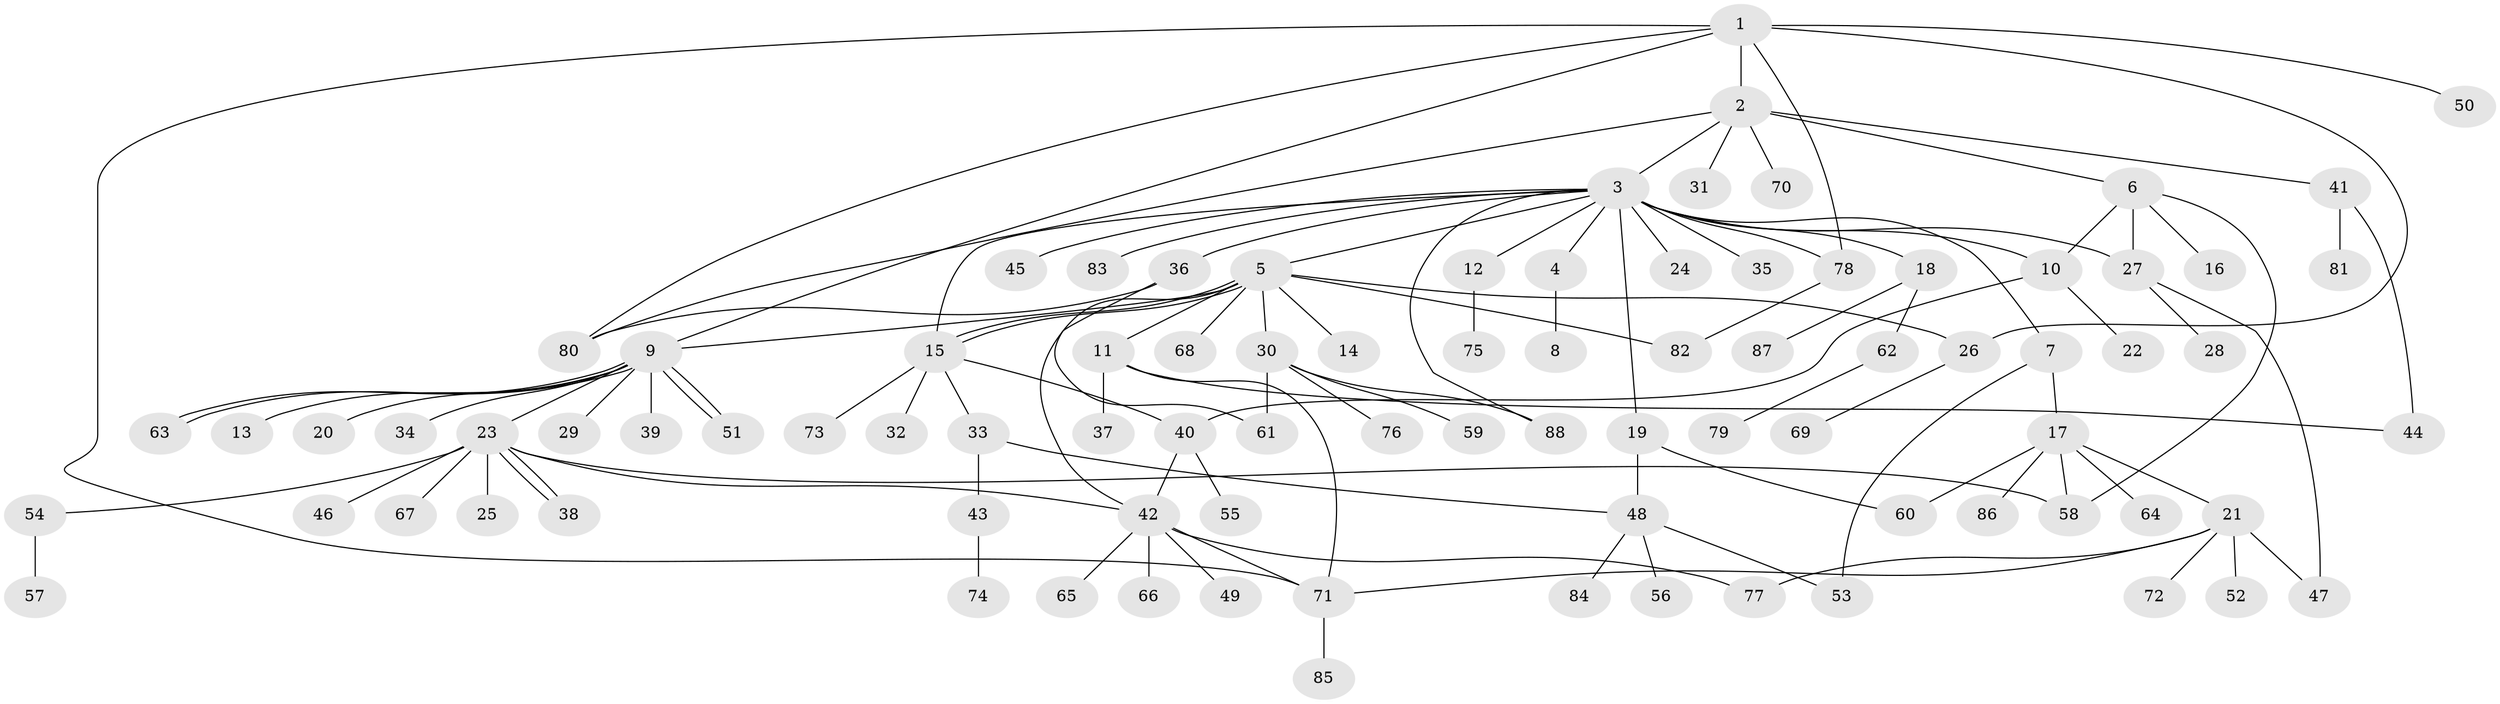 // Generated by graph-tools (version 1.1) at 2025/11/02/27/25 16:11:12]
// undirected, 88 vertices, 116 edges
graph export_dot {
graph [start="1"]
  node [color=gray90,style=filled];
  1;
  2;
  3;
  4;
  5;
  6;
  7;
  8;
  9;
  10;
  11;
  12;
  13;
  14;
  15;
  16;
  17;
  18;
  19;
  20;
  21;
  22;
  23;
  24;
  25;
  26;
  27;
  28;
  29;
  30;
  31;
  32;
  33;
  34;
  35;
  36;
  37;
  38;
  39;
  40;
  41;
  42;
  43;
  44;
  45;
  46;
  47;
  48;
  49;
  50;
  51;
  52;
  53;
  54;
  55;
  56;
  57;
  58;
  59;
  60;
  61;
  62;
  63;
  64;
  65;
  66;
  67;
  68;
  69;
  70;
  71;
  72;
  73;
  74;
  75;
  76;
  77;
  78;
  79;
  80;
  81;
  82;
  83;
  84;
  85;
  86;
  87;
  88;
  1 -- 2;
  1 -- 9;
  1 -- 26;
  1 -- 50;
  1 -- 71;
  1 -- 78;
  1 -- 80;
  2 -- 3;
  2 -- 6;
  2 -- 31;
  2 -- 41;
  2 -- 70;
  2 -- 80;
  3 -- 4;
  3 -- 5;
  3 -- 7;
  3 -- 10;
  3 -- 12;
  3 -- 15;
  3 -- 18;
  3 -- 19;
  3 -- 24;
  3 -- 27;
  3 -- 35;
  3 -- 36;
  3 -- 45;
  3 -- 78;
  3 -- 83;
  3 -- 88;
  4 -- 8;
  5 -- 9;
  5 -- 11;
  5 -- 14;
  5 -- 15;
  5 -- 15;
  5 -- 26;
  5 -- 30;
  5 -- 42;
  5 -- 68;
  5 -- 82;
  6 -- 10;
  6 -- 16;
  6 -- 27;
  6 -- 58;
  7 -- 17;
  7 -- 53;
  9 -- 13;
  9 -- 20;
  9 -- 23;
  9 -- 29;
  9 -- 34;
  9 -- 39;
  9 -- 51;
  9 -- 51;
  9 -- 63;
  9 -- 63;
  10 -- 22;
  10 -- 40;
  11 -- 37;
  11 -- 44;
  11 -- 71;
  12 -- 75;
  15 -- 32;
  15 -- 33;
  15 -- 40;
  15 -- 73;
  17 -- 21;
  17 -- 58;
  17 -- 60;
  17 -- 64;
  17 -- 86;
  18 -- 62;
  18 -- 87;
  19 -- 48;
  19 -- 60;
  21 -- 47;
  21 -- 52;
  21 -- 71;
  21 -- 72;
  21 -- 77;
  23 -- 25;
  23 -- 38;
  23 -- 38;
  23 -- 42;
  23 -- 46;
  23 -- 54;
  23 -- 58;
  23 -- 67;
  26 -- 69;
  27 -- 28;
  27 -- 47;
  30 -- 59;
  30 -- 61;
  30 -- 76;
  30 -- 88;
  33 -- 43;
  33 -- 48;
  36 -- 61;
  36 -- 80;
  40 -- 42;
  40 -- 55;
  41 -- 44;
  41 -- 81;
  42 -- 49;
  42 -- 65;
  42 -- 66;
  42 -- 71;
  42 -- 77;
  43 -- 74;
  48 -- 53;
  48 -- 56;
  48 -- 84;
  54 -- 57;
  62 -- 79;
  71 -- 85;
  78 -- 82;
}
